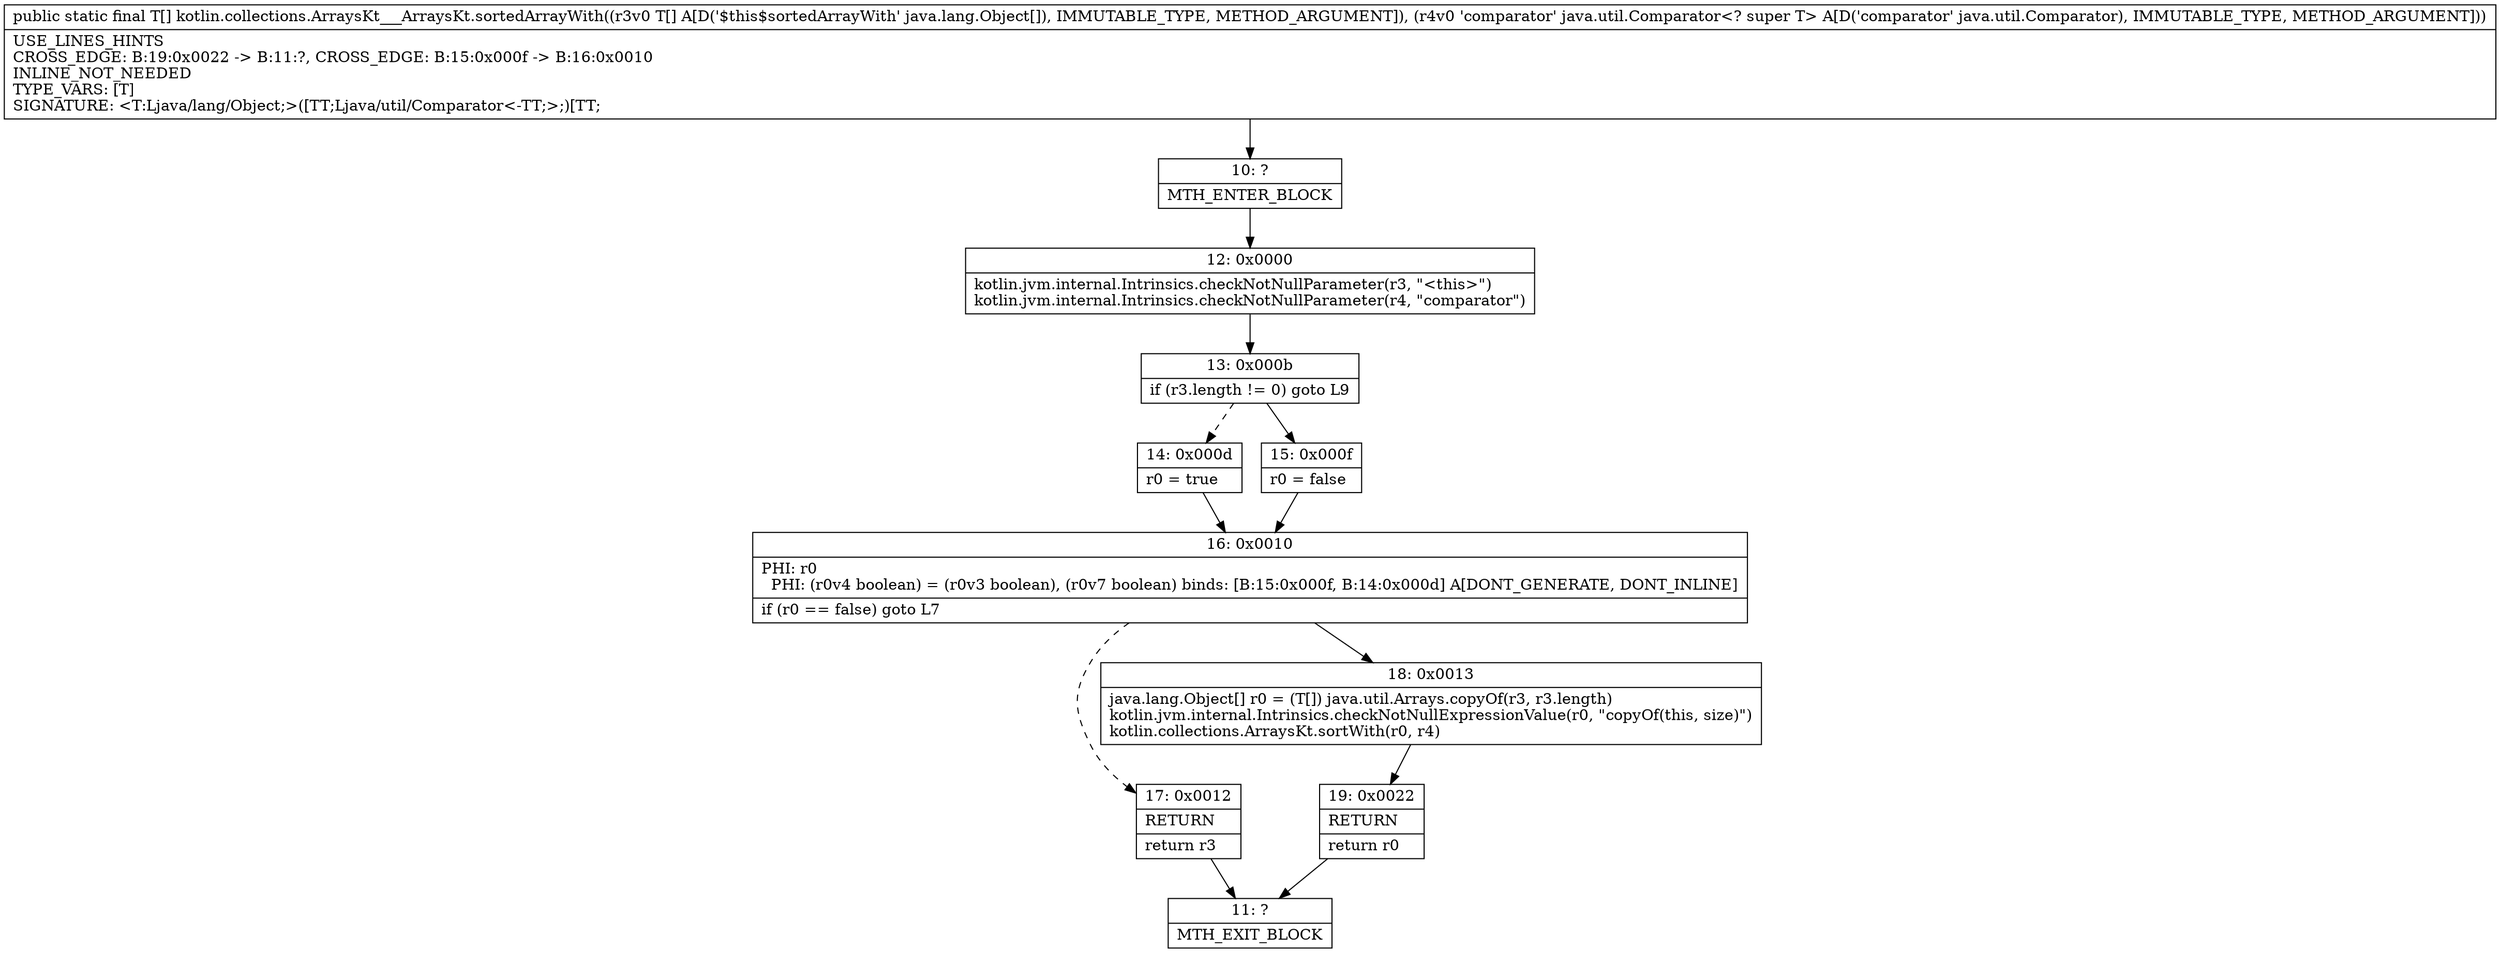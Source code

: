 digraph "CFG forkotlin.collections.ArraysKt___ArraysKt.sortedArrayWith([Ljava\/lang\/Object;Ljava\/util\/Comparator;)[Ljava\/lang\/Object;" {
Node_10 [shape=record,label="{10\:\ ?|MTH_ENTER_BLOCK\l}"];
Node_12 [shape=record,label="{12\:\ 0x0000|kotlin.jvm.internal.Intrinsics.checkNotNullParameter(r3, \"\<this\>\")\lkotlin.jvm.internal.Intrinsics.checkNotNullParameter(r4, \"comparator\")\l}"];
Node_13 [shape=record,label="{13\:\ 0x000b|if (r3.length != 0) goto L9\l}"];
Node_14 [shape=record,label="{14\:\ 0x000d|r0 = true\l}"];
Node_16 [shape=record,label="{16\:\ 0x0010|PHI: r0 \l  PHI: (r0v4 boolean) = (r0v3 boolean), (r0v7 boolean) binds: [B:15:0x000f, B:14:0x000d] A[DONT_GENERATE, DONT_INLINE]\l|if (r0 == false) goto L7\l}"];
Node_17 [shape=record,label="{17\:\ 0x0012|RETURN\l|return r3\l}"];
Node_11 [shape=record,label="{11\:\ ?|MTH_EXIT_BLOCK\l}"];
Node_18 [shape=record,label="{18\:\ 0x0013|java.lang.Object[] r0 = (T[]) java.util.Arrays.copyOf(r3, r3.length)\lkotlin.jvm.internal.Intrinsics.checkNotNullExpressionValue(r0, \"copyOf(this, size)\")\lkotlin.collections.ArraysKt.sortWith(r0, r4)\l}"];
Node_19 [shape=record,label="{19\:\ 0x0022|RETURN\l|return r0\l}"];
Node_15 [shape=record,label="{15\:\ 0x000f|r0 = false\l}"];
MethodNode[shape=record,label="{public static final T[] kotlin.collections.ArraysKt___ArraysKt.sortedArrayWith((r3v0 T[] A[D('$this$sortedArrayWith' java.lang.Object[]), IMMUTABLE_TYPE, METHOD_ARGUMENT]), (r4v0 'comparator' java.util.Comparator\<? super T\> A[D('comparator' java.util.Comparator), IMMUTABLE_TYPE, METHOD_ARGUMENT]))  | USE_LINES_HINTS\lCROSS_EDGE: B:19:0x0022 \-\> B:11:?, CROSS_EDGE: B:15:0x000f \-\> B:16:0x0010\lINLINE_NOT_NEEDED\lTYPE_VARS: [T]\lSIGNATURE: \<T:Ljava\/lang\/Object;\>([TT;Ljava\/util\/Comparator\<\-TT;\>;)[TT;\l}"];
MethodNode -> Node_10;Node_10 -> Node_12;
Node_12 -> Node_13;
Node_13 -> Node_14[style=dashed];
Node_13 -> Node_15;
Node_14 -> Node_16;
Node_16 -> Node_17[style=dashed];
Node_16 -> Node_18;
Node_17 -> Node_11;
Node_18 -> Node_19;
Node_19 -> Node_11;
Node_15 -> Node_16;
}

